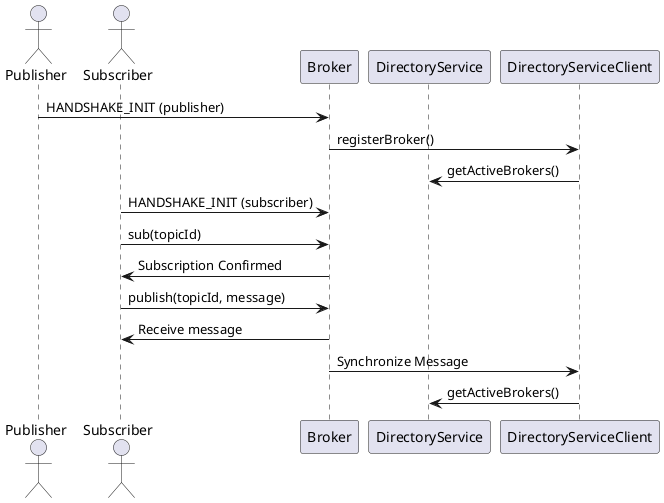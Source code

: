 @startuml
actor Publisher
actor Subscriber
participant Broker
participant DirectoryService
participant DirectoryServiceClient

Publisher -> Broker : HANDSHAKE_INIT (publisher)
Broker -> DirectoryServiceClient : registerBroker()
DirectoryServiceClient -> DirectoryService : getActiveBrokers()

Subscriber -> Broker : HANDSHAKE_INIT (subscriber)
Subscriber -> Broker : sub(topicId)
Broker -> Subscriber : Subscription Confirmed
Subscriber -> Broker : publish(topicId, message)
Broker -> Subscriber : Receive message
Broker -> DirectoryServiceClient : Synchronize Message
DirectoryServiceClient -> DirectoryService : getActiveBrokers()

@enduml